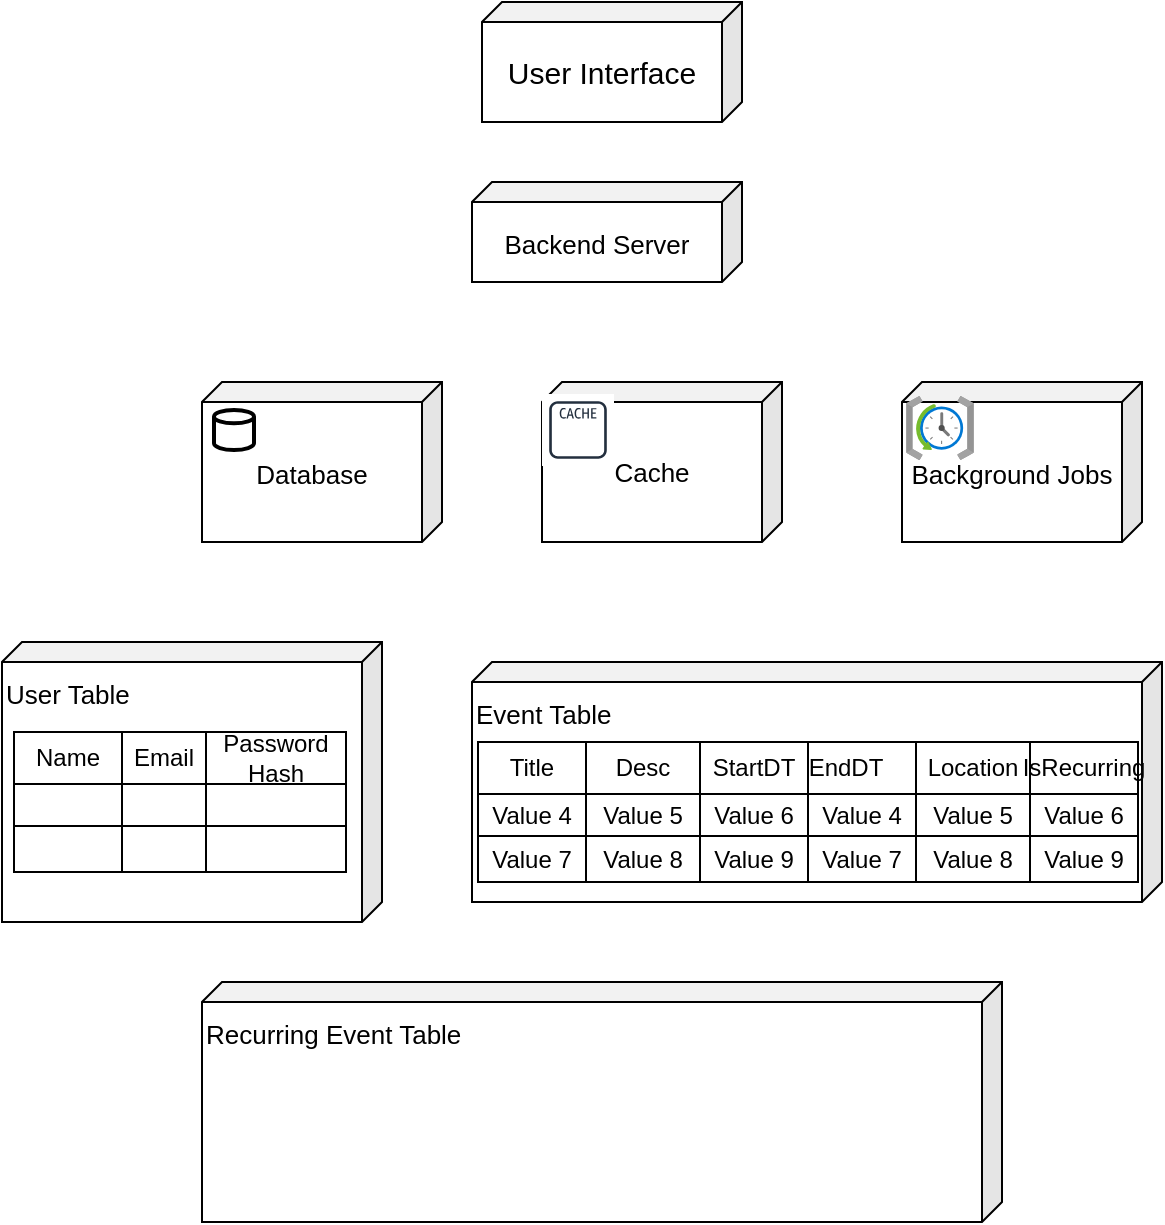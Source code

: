<mxfile version="21.8.0" type="github">
  <diagram name="Page-1" id="ygKmvQy7IcpZ4q00hGml">
    <mxGraphModel dx="872" dy="491" grid="1" gridSize="10" guides="1" tooltips="1" connect="1" arrows="1" fold="1" page="1" pageScale="1" pageWidth="850" pageHeight="1100" math="0" shadow="0">
      <root>
        <mxCell id="0" />
        <mxCell id="1" parent="0" />
        <mxCell id="VyK6y8ybYok0MNWkSeHh-1" value="User Interface" style="shape=cube;whiteSpace=wrap;html=1;boundedLbl=1;backgroundOutline=1;darkOpacity=0.05;darkOpacity2=0.1;flipH=1;size=10;fontSize=15;" vertex="1" parent="1">
          <mxGeometry x="320" y="40" width="130" height="60" as="geometry" />
        </mxCell>
        <mxCell id="VyK6y8ybYok0MNWkSeHh-2" value="&lt;font style=&quot;font-size: 13px;&quot;&gt;Backend Server&lt;/font&gt;" style="shape=cube;whiteSpace=wrap;html=1;boundedLbl=1;backgroundOutline=1;darkOpacity=0.05;darkOpacity2=0.1;flipH=1;size=10;fontSize=15;" vertex="1" parent="1">
          <mxGeometry x="315" y="130" width="135" height="50" as="geometry" />
        </mxCell>
        <mxCell id="VyK6y8ybYok0MNWkSeHh-4" value="&lt;font style=&quot;font-size: 13px;&quot;&gt;Database&lt;/font&gt;" style="shape=cube;whiteSpace=wrap;html=1;boundedLbl=1;backgroundOutline=1;darkOpacity=0.05;darkOpacity2=0.1;flipH=1;size=10;fontSize=15;" vertex="1" parent="1">
          <mxGeometry x="180" y="230" width="120" height="80" as="geometry" />
        </mxCell>
        <mxCell id="VyK6y8ybYok0MNWkSeHh-3" value="" style="strokeWidth=2;html=1;shape=mxgraph.flowchart.database;whiteSpace=wrap;" vertex="1" parent="1">
          <mxGeometry x="186" y="244" width="20" height="20" as="geometry" />
        </mxCell>
        <mxCell id="VyK6y8ybYok0MNWkSeHh-5" value="Cache" style="shape=cube;whiteSpace=wrap;html=1;boundedLbl=1;backgroundOutline=1;darkOpacity=0.05;darkOpacity2=0.1;flipH=1;size=10;fontSize=13;" vertex="1" parent="1">
          <mxGeometry x="350" y="230" width="120" height="80" as="geometry" />
        </mxCell>
        <mxCell id="VyK6y8ybYok0MNWkSeHh-6" value="" style="sketch=0;outlineConnect=0;fontColor=#232F3E;gradientColor=none;strokeColor=#232F3E;fillColor=#ffffff;dashed=0;verticalLabelPosition=bottom;verticalAlign=top;align=center;html=1;fontSize=12;fontStyle=0;aspect=fixed;shape=mxgraph.aws4.resourceIcon;resIcon=mxgraph.aws4.cache_node;" vertex="1" parent="1">
          <mxGeometry x="350" y="236" width="36" height="36" as="geometry" />
        </mxCell>
        <mxCell id="VyK6y8ybYok0MNWkSeHh-7" value="&lt;font style=&quot;font-size: 13px;&quot;&gt;Background Jobs&lt;/font&gt;" style="shape=cube;whiteSpace=wrap;html=1;boundedLbl=1;backgroundOutline=1;darkOpacity=0.05;darkOpacity2=0.1;flipH=1;size=10;fontSize=15;" vertex="1" parent="1">
          <mxGeometry x="530" y="230" width="120" height="80" as="geometry" />
        </mxCell>
        <mxCell id="VyK6y8ybYok0MNWkSeHh-9" value="" style="image;aspect=fixed;html=1;points=[];align=center;fontSize=12;image=img/lib/azure2/management_governance/Scheduler_Job_Collections.svg;" vertex="1" parent="1">
          <mxGeometry x="532" y="237" width="34" height="32" as="geometry" />
        </mxCell>
        <mxCell id="VyK6y8ybYok0MNWkSeHh-11" value="&lt;font style=&quot;font-size: 13px;&quot;&gt;Recurring Event Table&lt;/font&gt;" style="shape=cube;whiteSpace=wrap;html=1;boundedLbl=1;backgroundOutline=1;darkOpacity=0.05;darkOpacity2=0.1;flipH=1;size=10;fontSize=15;verticalAlign=top;align=left;" vertex="1" parent="1">
          <mxGeometry x="180" y="530" width="400" height="120" as="geometry" />
        </mxCell>
        <mxCell id="VyK6y8ybYok0MNWkSeHh-77" value="" style="group" vertex="1" connectable="0" parent="1">
          <mxGeometry x="80" y="360" width="190" height="140" as="geometry" />
        </mxCell>
        <mxCell id="VyK6y8ybYok0MNWkSeHh-8" value="&lt;font style=&quot;font-size: 13px;&quot;&gt;User Table&lt;/font&gt;" style="shape=cube;whiteSpace=wrap;html=1;boundedLbl=1;backgroundOutline=1;darkOpacity=0.05;darkOpacity2=0.1;flipH=1;size=10;fontSize=15;verticalAlign=top;align=left;" vertex="1" parent="VyK6y8ybYok0MNWkSeHh-77">
          <mxGeometry width="190" height="140" as="geometry" />
        </mxCell>
        <mxCell id="VyK6y8ybYok0MNWkSeHh-25" value="" style="childLayout=tableLayout;recursiveResize=0;shadow=0;fillColor=none;" vertex="1" parent="VyK6y8ybYok0MNWkSeHh-77">
          <mxGeometry x="6" y="45" width="166" height="70" as="geometry" />
        </mxCell>
        <mxCell id="VyK6y8ybYok0MNWkSeHh-26" value="" style="shape=tableRow;horizontal=0;startSize=0;swimlaneHead=0;swimlaneBody=0;top=0;left=0;bottom=0;right=0;dropTarget=0;collapsible=0;recursiveResize=0;expand=0;fontStyle=0;fillColor=none;strokeColor=inherit;" vertex="1" parent="VyK6y8ybYok0MNWkSeHh-25">
          <mxGeometry width="166" height="26" as="geometry" />
        </mxCell>
        <mxCell id="VyK6y8ybYok0MNWkSeHh-27" value="Name" style="connectable=0;recursiveResize=0;strokeColor=inherit;fillColor=none;align=center;whiteSpace=wrap;html=1;" vertex="1" parent="VyK6y8ybYok0MNWkSeHh-26">
          <mxGeometry width="54" height="26" as="geometry">
            <mxRectangle width="54" height="26" as="alternateBounds" />
          </mxGeometry>
        </mxCell>
        <mxCell id="VyK6y8ybYok0MNWkSeHh-28" value="Email" style="connectable=0;recursiveResize=0;strokeColor=inherit;fillColor=none;align=center;whiteSpace=wrap;html=1;" vertex="1" parent="VyK6y8ybYok0MNWkSeHh-26">
          <mxGeometry x="54" width="42" height="26" as="geometry">
            <mxRectangle width="42" height="26" as="alternateBounds" />
          </mxGeometry>
        </mxCell>
        <mxCell id="VyK6y8ybYok0MNWkSeHh-29" value="Password&lt;br&gt;Hash" style="connectable=0;recursiveResize=0;strokeColor=inherit;fillColor=none;align=center;whiteSpace=wrap;html=1;" vertex="1" parent="VyK6y8ybYok0MNWkSeHh-26">
          <mxGeometry x="96" width="70" height="26" as="geometry">
            <mxRectangle width="70" height="26" as="alternateBounds" />
          </mxGeometry>
        </mxCell>
        <mxCell id="VyK6y8ybYok0MNWkSeHh-30" style="shape=tableRow;horizontal=0;startSize=0;swimlaneHead=0;swimlaneBody=0;top=0;left=0;bottom=0;right=0;dropTarget=0;collapsible=0;recursiveResize=0;expand=0;fontStyle=0;fillColor=none;strokeColor=inherit;" vertex="1" parent="VyK6y8ybYok0MNWkSeHh-25">
          <mxGeometry y="26" width="166" height="21" as="geometry" />
        </mxCell>
        <mxCell id="VyK6y8ybYok0MNWkSeHh-31" value="" style="connectable=0;recursiveResize=0;strokeColor=inherit;fillColor=none;align=center;whiteSpace=wrap;html=1;" vertex="1" parent="VyK6y8ybYok0MNWkSeHh-30">
          <mxGeometry width="54" height="21" as="geometry">
            <mxRectangle width="54" height="21" as="alternateBounds" />
          </mxGeometry>
        </mxCell>
        <mxCell id="VyK6y8ybYok0MNWkSeHh-32" value="" style="connectable=0;recursiveResize=0;strokeColor=inherit;fillColor=none;align=center;whiteSpace=wrap;html=1;" vertex="1" parent="VyK6y8ybYok0MNWkSeHh-30">
          <mxGeometry x="54" width="42" height="21" as="geometry">
            <mxRectangle width="42" height="21" as="alternateBounds" />
          </mxGeometry>
        </mxCell>
        <mxCell id="VyK6y8ybYok0MNWkSeHh-33" value="" style="connectable=0;recursiveResize=0;strokeColor=inherit;fillColor=none;align=center;whiteSpace=wrap;html=1;" vertex="1" parent="VyK6y8ybYok0MNWkSeHh-30">
          <mxGeometry x="96" width="70" height="21" as="geometry">
            <mxRectangle width="70" height="21" as="alternateBounds" />
          </mxGeometry>
        </mxCell>
        <mxCell id="VyK6y8ybYok0MNWkSeHh-34" style="shape=tableRow;horizontal=0;startSize=0;swimlaneHead=0;swimlaneBody=0;top=0;left=0;bottom=0;right=0;dropTarget=0;collapsible=0;recursiveResize=0;expand=0;fontStyle=0;fillColor=none;strokeColor=inherit;" vertex="1" parent="VyK6y8ybYok0MNWkSeHh-25">
          <mxGeometry y="47" width="166" height="23" as="geometry" />
        </mxCell>
        <mxCell id="VyK6y8ybYok0MNWkSeHh-35" value="" style="connectable=0;recursiveResize=0;strokeColor=inherit;fillColor=none;align=center;whiteSpace=wrap;html=1;" vertex="1" parent="VyK6y8ybYok0MNWkSeHh-34">
          <mxGeometry width="54" height="23" as="geometry">
            <mxRectangle width="54" height="23" as="alternateBounds" />
          </mxGeometry>
        </mxCell>
        <mxCell id="VyK6y8ybYok0MNWkSeHh-36" value="" style="connectable=0;recursiveResize=0;strokeColor=inherit;fillColor=none;align=center;whiteSpace=wrap;html=1;" vertex="1" parent="VyK6y8ybYok0MNWkSeHh-34">
          <mxGeometry x="54" width="42" height="23" as="geometry">
            <mxRectangle width="42" height="23" as="alternateBounds" />
          </mxGeometry>
        </mxCell>
        <mxCell id="VyK6y8ybYok0MNWkSeHh-37" value="" style="connectable=0;recursiveResize=0;strokeColor=inherit;fillColor=none;align=center;whiteSpace=wrap;html=1;" vertex="1" parent="VyK6y8ybYok0MNWkSeHh-34">
          <mxGeometry x="96" width="70" height="23" as="geometry">
            <mxRectangle width="70" height="23" as="alternateBounds" />
          </mxGeometry>
        </mxCell>
        <mxCell id="VyK6y8ybYok0MNWkSeHh-79" value="" style="group" vertex="1" connectable="0" parent="1">
          <mxGeometry x="315" y="370" width="345" height="120" as="geometry" />
        </mxCell>
        <mxCell id="VyK6y8ybYok0MNWkSeHh-10" value="&lt;font style=&quot;font-size: 13px;&quot;&gt;Event Table&lt;/font&gt;" style="shape=cube;whiteSpace=wrap;html=1;boundedLbl=1;backgroundOutline=1;darkOpacity=0.05;darkOpacity2=0.1;flipH=1;size=10;fontSize=15;verticalAlign=top;align=left;" vertex="1" parent="VyK6y8ybYok0MNWkSeHh-79">
          <mxGeometry width="345" height="120" as="geometry" />
        </mxCell>
        <mxCell id="VyK6y8ybYok0MNWkSeHh-38" value="" style="childLayout=tableLayout;recursiveResize=0;shadow=0;fillColor=none;" vertex="1" parent="VyK6y8ybYok0MNWkSeHh-79">
          <mxGeometry x="3" y="40" width="165" height="70" as="geometry" />
        </mxCell>
        <mxCell id="VyK6y8ybYok0MNWkSeHh-39" value="" style="shape=tableRow;horizontal=0;startSize=0;swimlaneHead=0;swimlaneBody=0;top=0;left=0;bottom=0;right=0;dropTarget=0;collapsible=0;recursiveResize=0;expand=0;fontStyle=0;fillColor=none;strokeColor=inherit;" vertex="1" parent="VyK6y8ybYok0MNWkSeHh-38">
          <mxGeometry width="165" height="26" as="geometry" />
        </mxCell>
        <mxCell id="VyK6y8ybYok0MNWkSeHh-40" value="Title" style="connectable=0;recursiveResize=0;strokeColor=inherit;fillColor=none;align=center;whiteSpace=wrap;html=1;" vertex="1" parent="VyK6y8ybYok0MNWkSeHh-39">
          <mxGeometry width="54" height="26" as="geometry">
            <mxRectangle width="54" height="26" as="alternateBounds" />
          </mxGeometry>
        </mxCell>
        <mxCell id="VyK6y8ybYok0MNWkSeHh-41" value="Desc" style="connectable=0;recursiveResize=0;strokeColor=inherit;fillColor=none;align=center;whiteSpace=wrap;html=1;" vertex="1" parent="VyK6y8ybYok0MNWkSeHh-39">
          <mxGeometry x="54" width="57" height="26" as="geometry">
            <mxRectangle width="57" height="26" as="alternateBounds" />
          </mxGeometry>
        </mxCell>
        <mxCell id="VyK6y8ybYok0MNWkSeHh-42" value="StartDT" style="connectable=0;recursiveResize=0;strokeColor=inherit;fillColor=none;align=center;whiteSpace=wrap;html=1;" vertex="1" parent="VyK6y8ybYok0MNWkSeHh-39">
          <mxGeometry x="111" width="54" height="26" as="geometry">
            <mxRectangle width="54" height="26" as="alternateBounds" />
          </mxGeometry>
        </mxCell>
        <mxCell id="VyK6y8ybYok0MNWkSeHh-43" style="shape=tableRow;horizontal=0;startSize=0;swimlaneHead=0;swimlaneBody=0;top=0;left=0;bottom=0;right=0;dropTarget=0;collapsible=0;recursiveResize=0;expand=0;fontStyle=0;fillColor=none;strokeColor=inherit;" vertex="1" parent="VyK6y8ybYok0MNWkSeHh-38">
          <mxGeometry y="26" width="165" height="21" as="geometry" />
        </mxCell>
        <mxCell id="VyK6y8ybYok0MNWkSeHh-44" value="Value 4" style="connectable=0;recursiveResize=0;strokeColor=inherit;fillColor=none;align=center;whiteSpace=wrap;html=1;" vertex="1" parent="VyK6y8ybYok0MNWkSeHh-43">
          <mxGeometry width="54" height="21" as="geometry">
            <mxRectangle width="54" height="21" as="alternateBounds" />
          </mxGeometry>
        </mxCell>
        <mxCell id="VyK6y8ybYok0MNWkSeHh-45" value="Value 5" style="connectable=0;recursiveResize=0;strokeColor=inherit;fillColor=none;align=center;whiteSpace=wrap;html=1;" vertex="1" parent="VyK6y8ybYok0MNWkSeHh-43">
          <mxGeometry x="54" width="57" height="21" as="geometry">
            <mxRectangle width="57" height="21" as="alternateBounds" />
          </mxGeometry>
        </mxCell>
        <mxCell id="VyK6y8ybYok0MNWkSeHh-46" value="Value 6" style="connectable=0;recursiveResize=0;strokeColor=inherit;fillColor=none;align=center;whiteSpace=wrap;html=1;" vertex="1" parent="VyK6y8ybYok0MNWkSeHh-43">
          <mxGeometry x="111" width="54" height="21" as="geometry">
            <mxRectangle width="54" height="21" as="alternateBounds" />
          </mxGeometry>
        </mxCell>
        <mxCell id="VyK6y8ybYok0MNWkSeHh-47" style="shape=tableRow;horizontal=0;startSize=0;swimlaneHead=0;swimlaneBody=0;top=0;left=0;bottom=0;right=0;dropTarget=0;collapsible=0;recursiveResize=0;expand=0;fontStyle=0;fillColor=none;strokeColor=inherit;" vertex="1" parent="VyK6y8ybYok0MNWkSeHh-38">
          <mxGeometry y="47" width="165" height="23" as="geometry" />
        </mxCell>
        <mxCell id="VyK6y8ybYok0MNWkSeHh-48" value="Value 7" style="connectable=0;recursiveResize=0;strokeColor=inherit;fillColor=none;align=center;whiteSpace=wrap;html=1;" vertex="1" parent="VyK6y8ybYok0MNWkSeHh-47">
          <mxGeometry width="54" height="23" as="geometry">
            <mxRectangle width="54" height="23" as="alternateBounds" />
          </mxGeometry>
        </mxCell>
        <mxCell id="VyK6y8ybYok0MNWkSeHh-49" value="Value 8" style="connectable=0;recursiveResize=0;strokeColor=inherit;fillColor=none;align=center;whiteSpace=wrap;html=1;" vertex="1" parent="VyK6y8ybYok0MNWkSeHh-47">
          <mxGeometry x="54" width="57" height="23" as="geometry">
            <mxRectangle width="57" height="23" as="alternateBounds" />
          </mxGeometry>
        </mxCell>
        <mxCell id="VyK6y8ybYok0MNWkSeHh-50" value="Value 9" style="connectable=0;recursiveResize=0;strokeColor=inherit;fillColor=none;align=center;whiteSpace=wrap;html=1;" vertex="1" parent="VyK6y8ybYok0MNWkSeHh-47">
          <mxGeometry x="111" width="54" height="23" as="geometry">
            <mxRectangle width="54" height="23" as="alternateBounds" />
          </mxGeometry>
        </mxCell>
        <mxCell id="VyK6y8ybYok0MNWkSeHh-64" value="" style="childLayout=tableLayout;recursiveResize=0;shadow=0;fillColor=none;" vertex="1" parent="VyK6y8ybYok0MNWkSeHh-79">
          <mxGeometry x="168" y="40" width="165" height="70" as="geometry" />
        </mxCell>
        <mxCell id="VyK6y8ybYok0MNWkSeHh-65" value="" style="shape=tableRow;horizontal=0;startSize=0;swimlaneHead=0;swimlaneBody=0;top=0;left=0;bottom=0;right=0;dropTarget=0;collapsible=0;recursiveResize=0;expand=0;fontStyle=0;fillColor=none;strokeColor=inherit;" vertex="1" parent="VyK6y8ybYok0MNWkSeHh-64">
          <mxGeometry width="165" height="26" as="geometry" />
        </mxCell>
        <mxCell id="VyK6y8ybYok0MNWkSeHh-66" value="EndDT&lt;span style=&quot;white-space: pre;&quot;&gt;&#x9;&lt;/span&gt;" style="connectable=0;recursiveResize=0;strokeColor=inherit;fillColor=none;align=center;whiteSpace=wrap;html=1;" vertex="1" parent="VyK6y8ybYok0MNWkSeHh-65">
          <mxGeometry width="54" height="26" as="geometry">
            <mxRectangle width="54" height="26" as="alternateBounds" />
          </mxGeometry>
        </mxCell>
        <mxCell id="VyK6y8ybYok0MNWkSeHh-67" value="Location" style="connectable=0;recursiveResize=0;strokeColor=inherit;fillColor=none;align=center;whiteSpace=wrap;html=1;" vertex="1" parent="VyK6y8ybYok0MNWkSeHh-65">
          <mxGeometry x="54" width="57" height="26" as="geometry">
            <mxRectangle width="57" height="26" as="alternateBounds" />
          </mxGeometry>
        </mxCell>
        <mxCell id="VyK6y8ybYok0MNWkSeHh-68" value="IsRecurring" style="connectable=0;recursiveResize=0;strokeColor=inherit;fillColor=none;align=center;whiteSpace=wrap;html=1;" vertex="1" parent="VyK6y8ybYok0MNWkSeHh-65">
          <mxGeometry x="111" width="54" height="26" as="geometry">
            <mxRectangle width="54" height="26" as="alternateBounds" />
          </mxGeometry>
        </mxCell>
        <mxCell id="VyK6y8ybYok0MNWkSeHh-69" style="shape=tableRow;horizontal=0;startSize=0;swimlaneHead=0;swimlaneBody=0;top=0;left=0;bottom=0;right=0;dropTarget=0;collapsible=0;recursiveResize=0;expand=0;fontStyle=0;fillColor=none;strokeColor=inherit;" vertex="1" parent="VyK6y8ybYok0MNWkSeHh-64">
          <mxGeometry y="26" width="165" height="21" as="geometry" />
        </mxCell>
        <mxCell id="VyK6y8ybYok0MNWkSeHh-70" value="Value 4" style="connectable=0;recursiveResize=0;strokeColor=inherit;fillColor=none;align=center;whiteSpace=wrap;html=1;" vertex="1" parent="VyK6y8ybYok0MNWkSeHh-69">
          <mxGeometry width="54" height="21" as="geometry">
            <mxRectangle width="54" height="21" as="alternateBounds" />
          </mxGeometry>
        </mxCell>
        <mxCell id="VyK6y8ybYok0MNWkSeHh-71" value="Value 5" style="connectable=0;recursiveResize=0;strokeColor=inherit;fillColor=none;align=center;whiteSpace=wrap;html=1;" vertex="1" parent="VyK6y8ybYok0MNWkSeHh-69">
          <mxGeometry x="54" width="57" height="21" as="geometry">
            <mxRectangle width="57" height="21" as="alternateBounds" />
          </mxGeometry>
        </mxCell>
        <mxCell id="VyK6y8ybYok0MNWkSeHh-72" value="Value 6" style="connectable=0;recursiveResize=0;strokeColor=inherit;fillColor=none;align=center;whiteSpace=wrap;html=1;" vertex="1" parent="VyK6y8ybYok0MNWkSeHh-69">
          <mxGeometry x="111" width="54" height="21" as="geometry">
            <mxRectangle width="54" height="21" as="alternateBounds" />
          </mxGeometry>
        </mxCell>
        <mxCell id="VyK6y8ybYok0MNWkSeHh-73" style="shape=tableRow;horizontal=0;startSize=0;swimlaneHead=0;swimlaneBody=0;top=0;left=0;bottom=0;right=0;dropTarget=0;collapsible=0;recursiveResize=0;expand=0;fontStyle=0;fillColor=none;strokeColor=inherit;" vertex="1" parent="VyK6y8ybYok0MNWkSeHh-64">
          <mxGeometry y="47" width="165" height="23" as="geometry" />
        </mxCell>
        <mxCell id="VyK6y8ybYok0MNWkSeHh-74" value="Value 7" style="connectable=0;recursiveResize=0;strokeColor=inherit;fillColor=none;align=center;whiteSpace=wrap;html=1;" vertex="1" parent="VyK6y8ybYok0MNWkSeHh-73">
          <mxGeometry width="54" height="23" as="geometry">
            <mxRectangle width="54" height="23" as="alternateBounds" />
          </mxGeometry>
        </mxCell>
        <mxCell id="VyK6y8ybYok0MNWkSeHh-75" value="Value 8" style="connectable=0;recursiveResize=0;strokeColor=inherit;fillColor=none;align=center;whiteSpace=wrap;html=1;" vertex="1" parent="VyK6y8ybYok0MNWkSeHh-73">
          <mxGeometry x="54" width="57" height="23" as="geometry">
            <mxRectangle width="57" height="23" as="alternateBounds" />
          </mxGeometry>
        </mxCell>
        <mxCell id="VyK6y8ybYok0MNWkSeHh-76" value="Value 9" style="connectable=0;recursiveResize=0;strokeColor=inherit;fillColor=none;align=center;whiteSpace=wrap;html=1;" vertex="1" parent="VyK6y8ybYok0MNWkSeHh-73">
          <mxGeometry x="111" width="54" height="23" as="geometry">
            <mxRectangle width="54" height="23" as="alternateBounds" />
          </mxGeometry>
        </mxCell>
      </root>
    </mxGraphModel>
  </diagram>
</mxfile>
